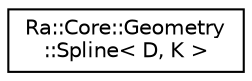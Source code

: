 digraph "Graphical Class Hierarchy"
{
 // INTERACTIVE_SVG=YES
 // LATEX_PDF_SIZE
  edge [fontname="Helvetica",fontsize="10",labelfontname="Helvetica",labelfontsize="10"];
  node [fontname="Helvetica",fontsize="10",shape=record];
  rankdir="LR";
  Node0 [label="Ra::Core::Geometry\l::Spline\< D, K \>",height=0.2,width=0.4,color="black", fillcolor="white", style="filled",URL="$classRa_1_1Core_1_1Geometry_1_1Spline.html",tooltip="Handling spline curves of arbitrary dimensions."];
}
